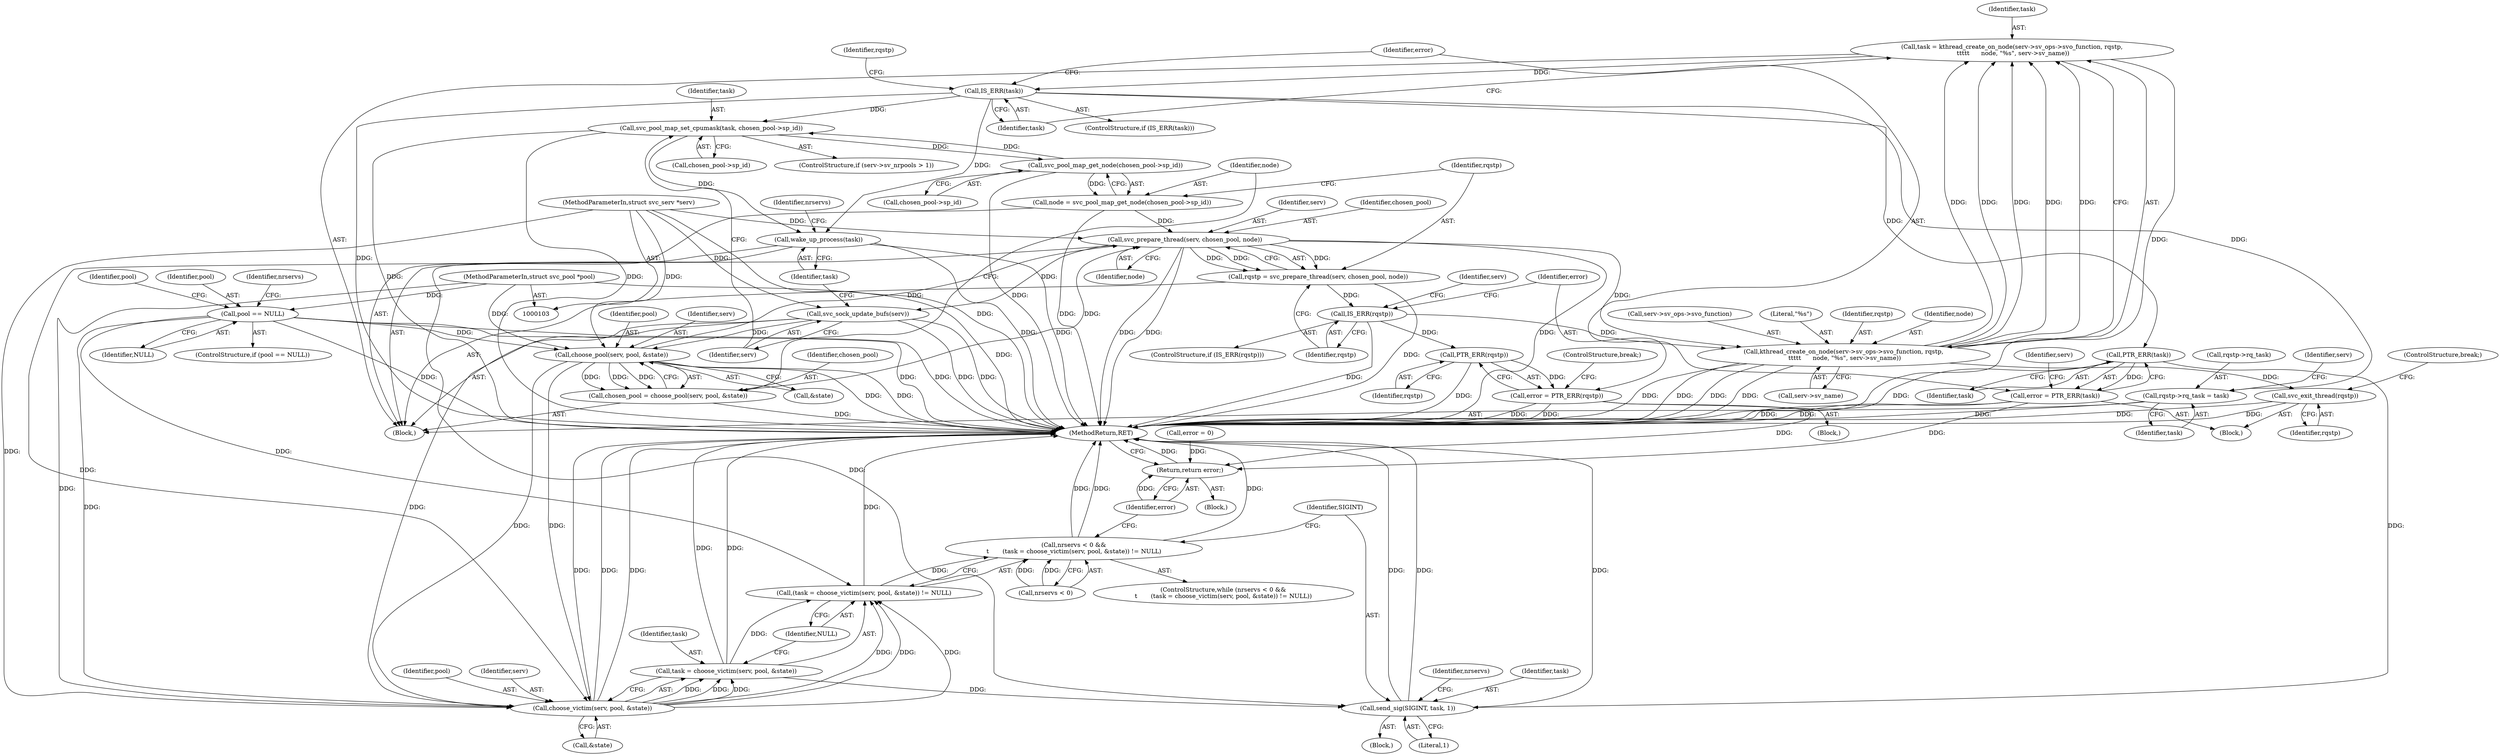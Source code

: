 digraph "1_linux_c70422f760c120480fee4de6c38804c72aa26bc1_20@API" {
"1000194" [label="(Call,task = kthread_create_on_node(serv->sv_ops->svo_function, rqstp,\n \t\t\t\t\t      node, \"%s\", serv->sv_name))"];
"1000196" [label="(Call,kthread_create_on_node(serv->sv_ops->svo_function, rqstp,\n \t\t\t\t\t      node, \"%s\", serv->sv_name))"];
"1000180" [label="(Call,IS_ERR(rqstp))"];
"1000173" [label="(Call,rqstp = svc_prepare_thread(serv, chosen_pool, node))"];
"1000175" [label="(Call,svc_prepare_thread(serv, chosen_pool, node))"];
"1000162" [label="(Call,choose_pool(serv, pool, &state))"];
"1000241" [label="(Call,svc_sock_update_bufs(serv))"];
"1000104" [label="(MethodParameterIn,struct svc_serv *serv)"];
"1000125" [label="(Call,pool == NULL)"];
"1000105" [label="(MethodParameterIn,struct svc_pool *pool)"];
"1000160" [label="(Call,chosen_pool = choose_pool(serv, pool, &state))"];
"1000167" [label="(Call,node = svc_pool_map_get_node(chosen_pool->sp_id))"];
"1000169" [label="(Call,svc_pool_map_get_node(chosen_pool->sp_id))"];
"1000236" [label="(Call,svc_pool_map_set_cpumask(task, chosen_pool->sp_id))"];
"1000209" [label="(Call,IS_ERR(task))"];
"1000194" [label="(Call,task = kthread_create_on_node(serv->sv_ops->svo_function, rqstp,\n \t\t\t\t\t      node, \"%s\", serv->sv_name))"];
"1000214" [label="(Call,PTR_ERR(task))"];
"1000212" [label="(Call,error = PTR_ERR(task))"];
"1000266" [label="(Return,return error;)"];
"1000260" [label="(Call,send_sig(SIGINT, task, 1))"];
"1000225" [label="(Call,rqstp->rq_task = task)"];
"1000185" [label="(Call,PTR_ERR(rqstp))"];
"1000183" [label="(Call,error = PTR_ERR(rqstp))"];
"1000222" [label="(Call,svc_exit_thread(rqstp))"];
"1000253" [label="(Call,choose_victim(serv, pool, &state))"];
"1000250" [label="(Call,(task = choose_victim(serv, pool, &state)) != NULL)"];
"1000246" [label="(Call,nrservs < 0 &&\n\t       (task = choose_victim(serv, pool, &state)) != NULL)"];
"1000251" [label="(Call,task = choose_victim(serv, pool, &state))"];
"1000243" [label="(Call,wake_up_process(task))"];
"1000125" [label="(Call,pool == NULL)"];
"1000219" [label="(Identifier,serv)"];
"1000195" [label="(Identifier,task)"];
"1000202" [label="(Identifier,rqstp)"];
"1000267" [label="(Identifier,error)"];
"1000191" [label="(Identifier,serv)"];
"1000261" [label="(Identifier,SIGINT)"];
"1000164" [label="(Identifier,pool)"];
"1000222" [label="(Call,svc_exit_thread(rqstp))"];
"1000187" [label="(ControlStructure,break;)"];
"1000214" [label="(Call,PTR_ERR(task))"];
"1000265" [label="(Identifier,nrservs)"];
"1000203" [label="(Identifier,node)"];
"1000155" [label="(Identifier,nrservs)"];
"1000176" [label="(Identifier,serv)"];
"1000243" [label="(Call,wake_up_process(task))"];
"1000236" [label="(Call,svc_pool_map_set_cpumask(task, chosen_pool->sp_id))"];
"1000241" [label="(Call,svc_sock_update_bufs(serv))"];
"1000268" [label="(MethodReturn,RET)"];
"1000252" [label="(Identifier,task)"];
"1000104" [label="(MethodParameterIn,struct svc_serv *serv)"];
"1000197" [label="(Call,serv->sv_ops->svo_function)"];
"1000160" [label="(Call,chosen_pool = choose_pool(serv, pool, &state))"];
"1000186" [label="(Identifier,rqstp)"];
"1000258" [label="(Identifier,NULL)"];
"1000182" [label="(Block,)"];
"1000224" [label="(ControlStructure,break;)"];
"1000180" [label="(Call,IS_ERR(rqstp))"];
"1000212" [label="(Call,error = PTR_ERR(task))"];
"1000165" [label="(Call,&state)"];
"1000260" [label="(Call,send_sig(SIGINT, task, 1))"];
"1000226" [label="(Call,rqstp->rq_task)"];
"1000194" [label="(Call,task = kthread_create_on_node(serv->sv_ops->svo_function, rqstp,\n \t\t\t\t\t      node, \"%s\", serv->sv_name))"];
"1000215" [label="(Identifier,task)"];
"1000179" [label="(ControlStructure,if (IS_ERR(rqstp)))"];
"1000245" [label="(ControlStructure,while (nrservs < 0 &&\n\t       (task = choose_victim(serv, pool, &state)) != NULL))"];
"1000162" [label="(Call,choose_pool(serv, pool, &state))"];
"1000244" [label="(Identifier,task)"];
"1000225" [label="(Call,rqstp->rq_task = task)"];
"1000253" [label="(Call,choose_victim(serv, pool, &state))"];
"1000175" [label="(Call,svc_prepare_thread(serv, chosen_pool, node))"];
"1000242" [label="(Identifier,serv)"];
"1000107" [label="(Block,)"];
"1000262" [label="(Identifier,task)"];
"1000229" [label="(Identifier,task)"];
"1000177" [label="(Identifier,chosen_pool)"];
"1000130" [label="(Identifier,nrservs)"];
"1000205" [label="(Call,serv->sv_name)"];
"1000105" [label="(MethodParameterIn,struct svc_pool *pool)"];
"1000238" [label="(Call,chosen_pool->sp_id)"];
"1000157" [label="(Block,)"];
"1000251" [label="(Call,task = choose_victim(serv, pool, &state))"];
"1000230" [label="(ControlStructure,if (serv->sv_nrpools > 1))"];
"1000169" [label="(Call,svc_pool_map_get_node(chosen_pool->sp_id))"];
"1000227" [label="(Identifier,rqstp)"];
"1000209" [label="(Call,IS_ERR(task))"];
"1000196" [label="(Call,kthread_create_on_node(serv->sv_ops->svo_function, rqstp,\n \t\t\t\t\t      node, \"%s\", serv->sv_name))"];
"1000204" [label="(Literal,\"%s\")"];
"1000174" [label="(Identifier,rqstp)"];
"1000250" [label="(Call,(task = choose_victim(serv, pool, &state)) != NULL)"];
"1000141" [label="(Identifier,pool)"];
"1000247" [label="(Call,nrservs < 0)"];
"1000255" [label="(Identifier,pool)"];
"1000184" [label="(Identifier,error)"];
"1000173" [label="(Call,rqstp = svc_prepare_thread(serv, chosen_pool, node))"];
"1000167" [label="(Call,node = svc_pool_map_get_node(chosen_pool->sp_id))"];
"1000246" [label="(Call,nrservs < 0 &&\n\t       (task = choose_victim(serv, pool, &state)) != NULL)"];
"1000124" [label="(ControlStructure,if (pool == NULL))"];
"1000223" [label="(Identifier,rqstp)"];
"1000233" [label="(Identifier,serv)"];
"1000210" [label="(Identifier,task)"];
"1000211" [label="(Block,)"];
"1000112" [label="(Call,error = 0)"];
"1000161" [label="(Identifier,chosen_pool)"];
"1000263" [label="(Literal,1)"];
"1000178" [label="(Identifier,node)"];
"1000163" [label="(Identifier,serv)"];
"1000266" [label="(Return,return error;)"];
"1000170" [label="(Call,chosen_pool->sp_id)"];
"1000126" [label="(Identifier,pool)"];
"1000208" [label="(ControlStructure,if (IS_ERR(task)))"];
"1000254" [label="(Identifier,serv)"];
"1000183" [label="(Call,error = PTR_ERR(rqstp))"];
"1000237" [label="(Identifier,task)"];
"1000213" [label="(Identifier,error)"];
"1000181" [label="(Identifier,rqstp)"];
"1000168" [label="(Identifier,node)"];
"1000185" [label="(Call,PTR_ERR(rqstp))"];
"1000256" [label="(Call,&state)"];
"1000259" [label="(Block,)"];
"1000127" [label="(Identifier,NULL)"];
"1000194" -> "1000157"  [label="AST: "];
"1000194" -> "1000196"  [label="CFG: "];
"1000195" -> "1000194"  [label="AST: "];
"1000196" -> "1000194"  [label="AST: "];
"1000210" -> "1000194"  [label="CFG: "];
"1000194" -> "1000268"  [label="DDG: "];
"1000196" -> "1000194"  [label="DDG: "];
"1000196" -> "1000194"  [label="DDG: "];
"1000196" -> "1000194"  [label="DDG: "];
"1000196" -> "1000194"  [label="DDG: "];
"1000196" -> "1000194"  [label="DDG: "];
"1000194" -> "1000209"  [label="DDG: "];
"1000196" -> "1000205"  [label="CFG: "];
"1000197" -> "1000196"  [label="AST: "];
"1000202" -> "1000196"  [label="AST: "];
"1000203" -> "1000196"  [label="AST: "];
"1000204" -> "1000196"  [label="AST: "];
"1000205" -> "1000196"  [label="AST: "];
"1000196" -> "1000268"  [label="DDG: "];
"1000196" -> "1000268"  [label="DDG: "];
"1000196" -> "1000268"  [label="DDG: "];
"1000196" -> "1000268"  [label="DDG: "];
"1000180" -> "1000196"  [label="DDG: "];
"1000175" -> "1000196"  [label="DDG: "];
"1000196" -> "1000222"  [label="DDG: "];
"1000180" -> "1000179"  [label="AST: "];
"1000180" -> "1000181"  [label="CFG: "];
"1000181" -> "1000180"  [label="AST: "];
"1000184" -> "1000180"  [label="CFG: "];
"1000191" -> "1000180"  [label="CFG: "];
"1000180" -> "1000268"  [label="DDG: "];
"1000173" -> "1000180"  [label="DDG: "];
"1000180" -> "1000185"  [label="DDG: "];
"1000173" -> "1000157"  [label="AST: "];
"1000173" -> "1000175"  [label="CFG: "];
"1000174" -> "1000173"  [label="AST: "];
"1000175" -> "1000173"  [label="AST: "];
"1000181" -> "1000173"  [label="CFG: "];
"1000173" -> "1000268"  [label="DDG: "];
"1000175" -> "1000173"  [label="DDG: "];
"1000175" -> "1000173"  [label="DDG: "];
"1000175" -> "1000173"  [label="DDG: "];
"1000175" -> "1000178"  [label="CFG: "];
"1000176" -> "1000175"  [label="AST: "];
"1000177" -> "1000175"  [label="AST: "];
"1000178" -> "1000175"  [label="AST: "];
"1000175" -> "1000268"  [label="DDG: "];
"1000175" -> "1000268"  [label="DDG: "];
"1000175" -> "1000268"  [label="DDG: "];
"1000162" -> "1000175"  [label="DDG: "];
"1000104" -> "1000175"  [label="DDG: "];
"1000160" -> "1000175"  [label="DDG: "];
"1000167" -> "1000175"  [label="DDG: "];
"1000175" -> "1000241"  [label="DDG: "];
"1000175" -> "1000253"  [label="DDG: "];
"1000162" -> "1000160"  [label="AST: "];
"1000162" -> "1000165"  [label="CFG: "];
"1000163" -> "1000162"  [label="AST: "];
"1000164" -> "1000162"  [label="AST: "];
"1000165" -> "1000162"  [label="AST: "];
"1000160" -> "1000162"  [label="CFG: "];
"1000162" -> "1000268"  [label="DDG: "];
"1000162" -> "1000268"  [label="DDG: "];
"1000162" -> "1000160"  [label="DDG: "];
"1000162" -> "1000160"  [label="DDG: "];
"1000162" -> "1000160"  [label="DDG: "];
"1000241" -> "1000162"  [label="DDG: "];
"1000104" -> "1000162"  [label="DDG: "];
"1000125" -> "1000162"  [label="DDG: "];
"1000105" -> "1000162"  [label="DDG: "];
"1000162" -> "1000253"  [label="DDG: "];
"1000162" -> "1000253"  [label="DDG: "];
"1000241" -> "1000157"  [label="AST: "];
"1000241" -> "1000242"  [label="CFG: "];
"1000242" -> "1000241"  [label="AST: "];
"1000244" -> "1000241"  [label="CFG: "];
"1000241" -> "1000268"  [label="DDG: "];
"1000241" -> "1000268"  [label="DDG: "];
"1000104" -> "1000241"  [label="DDG: "];
"1000241" -> "1000253"  [label="DDG: "];
"1000104" -> "1000103"  [label="AST: "];
"1000104" -> "1000268"  [label="DDG: "];
"1000104" -> "1000253"  [label="DDG: "];
"1000125" -> "1000124"  [label="AST: "];
"1000125" -> "1000127"  [label="CFG: "];
"1000126" -> "1000125"  [label="AST: "];
"1000127" -> "1000125"  [label="AST: "];
"1000130" -> "1000125"  [label="CFG: "];
"1000141" -> "1000125"  [label="CFG: "];
"1000125" -> "1000268"  [label="DDG: "];
"1000125" -> "1000268"  [label="DDG: "];
"1000125" -> "1000268"  [label="DDG: "];
"1000105" -> "1000125"  [label="DDG: "];
"1000125" -> "1000253"  [label="DDG: "];
"1000125" -> "1000250"  [label="DDG: "];
"1000105" -> "1000103"  [label="AST: "];
"1000105" -> "1000268"  [label="DDG: "];
"1000105" -> "1000253"  [label="DDG: "];
"1000160" -> "1000157"  [label="AST: "];
"1000161" -> "1000160"  [label="AST: "];
"1000168" -> "1000160"  [label="CFG: "];
"1000160" -> "1000268"  [label="DDG: "];
"1000167" -> "1000157"  [label="AST: "];
"1000167" -> "1000169"  [label="CFG: "];
"1000168" -> "1000167"  [label="AST: "];
"1000169" -> "1000167"  [label="AST: "];
"1000174" -> "1000167"  [label="CFG: "];
"1000167" -> "1000268"  [label="DDG: "];
"1000169" -> "1000167"  [label="DDG: "];
"1000169" -> "1000170"  [label="CFG: "];
"1000170" -> "1000169"  [label="AST: "];
"1000169" -> "1000268"  [label="DDG: "];
"1000236" -> "1000169"  [label="DDG: "];
"1000169" -> "1000236"  [label="DDG: "];
"1000236" -> "1000230"  [label="AST: "];
"1000236" -> "1000238"  [label="CFG: "];
"1000237" -> "1000236"  [label="AST: "];
"1000238" -> "1000236"  [label="AST: "];
"1000242" -> "1000236"  [label="CFG: "];
"1000236" -> "1000268"  [label="DDG: "];
"1000236" -> "1000268"  [label="DDG: "];
"1000209" -> "1000236"  [label="DDG: "];
"1000236" -> "1000243"  [label="DDG: "];
"1000209" -> "1000208"  [label="AST: "];
"1000209" -> "1000210"  [label="CFG: "];
"1000210" -> "1000209"  [label="AST: "];
"1000213" -> "1000209"  [label="CFG: "];
"1000227" -> "1000209"  [label="CFG: "];
"1000209" -> "1000268"  [label="DDG: "];
"1000209" -> "1000214"  [label="DDG: "];
"1000209" -> "1000225"  [label="DDG: "];
"1000209" -> "1000243"  [label="DDG: "];
"1000214" -> "1000212"  [label="AST: "];
"1000214" -> "1000215"  [label="CFG: "];
"1000215" -> "1000214"  [label="AST: "];
"1000212" -> "1000214"  [label="CFG: "];
"1000214" -> "1000268"  [label="DDG: "];
"1000214" -> "1000212"  [label="DDG: "];
"1000214" -> "1000260"  [label="DDG: "];
"1000212" -> "1000211"  [label="AST: "];
"1000213" -> "1000212"  [label="AST: "];
"1000219" -> "1000212"  [label="CFG: "];
"1000212" -> "1000268"  [label="DDG: "];
"1000212" -> "1000268"  [label="DDG: "];
"1000212" -> "1000266"  [label="DDG: "];
"1000266" -> "1000107"  [label="AST: "];
"1000266" -> "1000267"  [label="CFG: "];
"1000267" -> "1000266"  [label="AST: "];
"1000268" -> "1000266"  [label="CFG: "];
"1000266" -> "1000268"  [label="DDG: "];
"1000267" -> "1000266"  [label="DDG: "];
"1000183" -> "1000266"  [label="DDG: "];
"1000112" -> "1000266"  [label="DDG: "];
"1000260" -> "1000259"  [label="AST: "];
"1000260" -> "1000263"  [label="CFG: "];
"1000261" -> "1000260"  [label="AST: "];
"1000262" -> "1000260"  [label="AST: "];
"1000263" -> "1000260"  [label="AST: "];
"1000265" -> "1000260"  [label="CFG: "];
"1000260" -> "1000268"  [label="DDG: "];
"1000260" -> "1000268"  [label="DDG: "];
"1000260" -> "1000268"  [label="DDG: "];
"1000251" -> "1000260"  [label="DDG: "];
"1000243" -> "1000260"  [label="DDG: "];
"1000225" -> "1000157"  [label="AST: "];
"1000225" -> "1000229"  [label="CFG: "];
"1000226" -> "1000225"  [label="AST: "];
"1000229" -> "1000225"  [label="AST: "];
"1000233" -> "1000225"  [label="CFG: "];
"1000225" -> "1000268"  [label="DDG: "];
"1000185" -> "1000183"  [label="AST: "];
"1000185" -> "1000186"  [label="CFG: "];
"1000186" -> "1000185"  [label="AST: "];
"1000183" -> "1000185"  [label="CFG: "];
"1000185" -> "1000268"  [label="DDG: "];
"1000185" -> "1000183"  [label="DDG: "];
"1000183" -> "1000182"  [label="AST: "];
"1000184" -> "1000183"  [label="AST: "];
"1000187" -> "1000183"  [label="CFG: "];
"1000183" -> "1000268"  [label="DDG: "];
"1000183" -> "1000268"  [label="DDG: "];
"1000222" -> "1000211"  [label="AST: "];
"1000222" -> "1000223"  [label="CFG: "];
"1000223" -> "1000222"  [label="AST: "];
"1000224" -> "1000222"  [label="CFG: "];
"1000222" -> "1000268"  [label="DDG: "];
"1000222" -> "1000268"  [label="DDG: "];
"1000253" -> "1000251"  [label="AST: "];
"1000253" -> "1000256"  [label="CFG: "];
"1000254" -> "1000253"  [label="AST: "];
"1000255" -> "1000253"  [label="AST: "];
"1000256" -> "1000253"  [label="AST: "];
"1000251" -> "1000253"  [label="CFG: "];
"1000253" -> "1000268"  [label="DDG: "];
"1000253" -> "1000268"  [label="DDG: "];
"1000253" -> "1000268"  [label="DDG: "];
"1000253" -> "1000250"  [label="DDG: "];
"1000253" -> "1000250"  [label="DDG: "];
"1000253" -> "1000250"  [label="DDG: "];
"1000253" -> "1000251"  [label="DDG: "];
"1000253" -> "1000251"  [label="DDG: "];
"1000253" -> "1000251"  [label="DDG: "];
"1000250" -> "1000246"  [label="AST: "];
"1000250" -> "1000258"  [label="CFG: "];
"1000251" -> "1000250"  [label="AST: "];
"1000258" -> "1000250"  [label="AST: "];
"1000246" -> "1000250"  [label="CFG: "];
"1000250" -> "1000268"  [label="DDG: "];
"1000250" -> "1000246"  [label="DDG: "];
"1000251" -> "1000250"  [label="DDG: "];
"1000246" -> "1000245"  [label="AST: "];
"1000246" -> "1000247"  [label="CFG: "];
"1000247" -> "1000246"  [label="AST: "];
"1000261" -> "1000246"  [label="CFG: "];
"1000267" -> "1000246"  [label="CFG: "];
"1000246" -> "1000268"  [label="DDG: "];
"1000246" -> "1000268"  [label="DDG: "];
"1000246" -> "1000268"  [label="DDG: "];
"1000247" -> "1000246"  [label="DDG: "];
"1000247" -> "1000246"  [label="DDG: "];
"1000252" -> "1000251"  [label="AST: "];
"1000258" -> "1000251"  [label="CFG: "];
"1000251" -> "1000268"  [label="DDG: "];
"1000251" -> "1000268"  [label="DDG: "];
"1000243" -> "1000157"  [label="AST: "];
"1000243" -> "1000244"  [label="CFG: "];
"1000244" -> "1000243"  [label="AST: "];
"1000155" -> "1000243"  [label="CFG: "];
"1000243" -> "1000268"  [label="DDG: "];
"1000243" -> "1000268"  [label="DDG: "];
}
